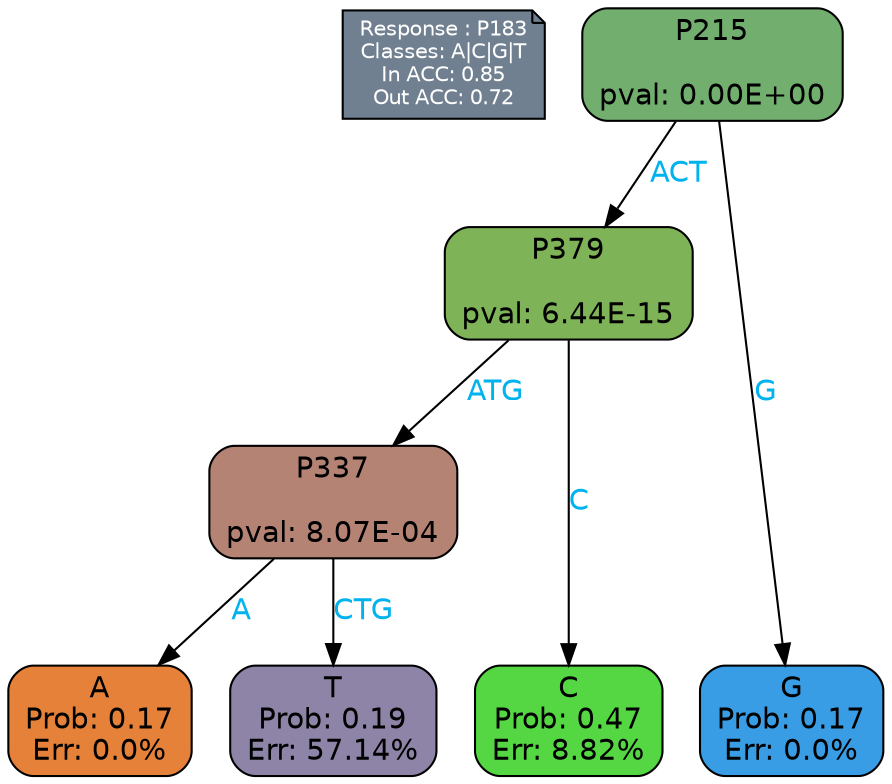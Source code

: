 digraph Tree {
node [shape=box, style="filled, rounded", color="black", fontname=helvetica] ;
graph [ranksep=equally, splines=polylines, bgcolor=transparent, dpi=600] ;
edge [fontname=helvetica] ;
LEGEND [label="Response : P183
Classes: A|C|G|T
In ACC: 0.85
Out ACC: 0.72
",shape=note,align=left,style=filled,fillcolor="slategray",fontcolor="white",fontsize=10];1 [label="P215

pval: 0.00E+00", fillcolor="#72af6f"] ;
2 [label="P379

pval: 6.44E-15", fillcolor="#7eb358"] ;
3 [label="P337

pval: 8.07E-04", fillcolor="#b58374"] ;
4 [label="A
Prob: 0.17
Err: 0.0%", fillcolor="#e58139"] ;
5 [label="T
Prob: 0.19
Err: 57.14%", fillcolor="#8d84a7"] ;
6 [label="C
Prob: 0.47
Err: 8.82%", fillcolor="#54d743"] ;
7 [label="G
Prob: 0.17
Err: 0.0%", fillcolor="#399de5"] ;
1 -> 2 [label="ACT",fontcolor=deepskyblue2] ;
1 -> 7 [label="G",fontcolor=deepskyblue2] ;
2 -> 3 [label="ATG",fontcolor=deepskyblue2] ;
2 -> 6 [label="C",fontcolor=deepskyblue2] ;
3 -> 4 [label="A",fontcolor=deepskyblue2] ;
3 -> 5 [label="CTG",fontcolor=deepskyblue2] ;
{rank = same; 4;5;6;7;}{rank = same; LEGEND;1;}}